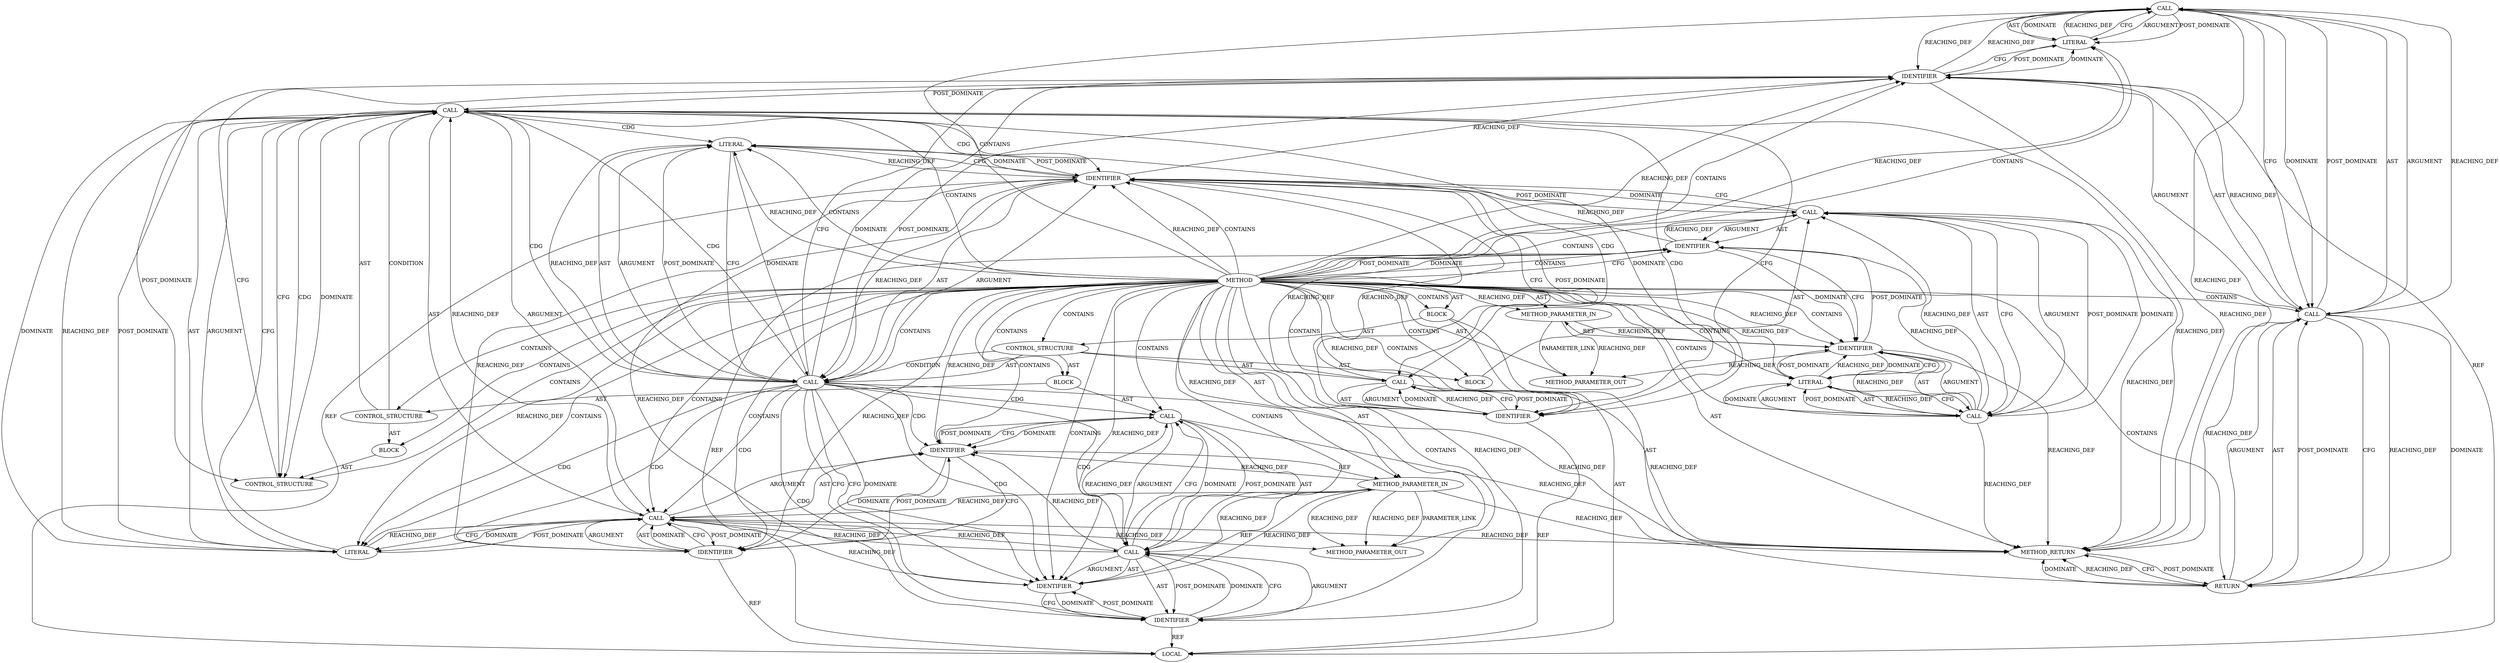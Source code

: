 digraph {
  612 [label=CALL ORDER=2 ARGUMENT_INDEX=2 CODE="-1" COLUMN_NUMBER=15 METHOD_FULL_NAME="<operator>.minus" LINE_NUMBER=291 TYPE_FULL_NAME="<empty>" DISPATCH_TYPE="STATIC_DISPATCH" SIGNATURE="" NAME="<operator>.minus"]
  587 [label=IDENTIFIER ORDER=1 ARGUMENT_INDEX=1 CODE="i" COLUMN_NUMBER=7 LINE_NUMBER=285 TYPE_FULL_NAME="int" NAME="i"]
  585 [label=BLOCK ORDER=1 ARGUMENT_INDEX=-1 CODE="<empty>" COLUMN_NUMBER=2 LINE_NUMBER=285 TYPE_FULL_NAME="void"]
  613 [label=LITERAL ORDER=1 ARGUMENT_INDEX=1 CODE="1" COLUMN_NUMBER=16 LINE_NUMBER=291 TYPE_FULL_NAME="int"]
  597 [label=CALL ORDER=1 ARGUMENT_INDEX=-1 CODE="++seq[i]" COLUMN_NUMBER=3 METHOD_FULL_NAME="<operator>.preIncrement" LINE_NUMBER=286 TYPE_FULL_NAME="<empty>" DISPATCH_TYPE="STATIC_DISPATCH" SIGNATURE="" NAME="<operator>.preIncrement"]
  581 [label=METHOD_PARAMETER_IN ORDER=2 CODE="int len" IS_VARIADIC=false COLUMN_NUMBER=61 LINE_NUMBER=281 TYPE_FULL_NAME="int" EVALUATION_STRATEGY="BY_VALUE" INDEX=2 NAME="len"]
  593 [label=LITERAL ORDER=2 ARGUMENT_INDEX=2 CODE="0" COLUMN_NUMBER=25 LINE_NUMBER=285 TYPE_FULL_NAME="int"]
  603 [label=CALL ORDER=1 ARGUMENT_INDEX=1 CODE="seq[i]" COLUMN_NUMBER=7 METHOD_FULL_NAME="<operator>.indirectIndexAccess" LINE_NUMBER=287 TYPE_FULL_NAME="<empty>" DISPATCH_TYPE="STATIC_DISPATCH" SIGNATURE="" NAME="<operator>.indirectIndexAccess"]
  583 [label=LOCAL ORDER=1 CODE="int i" COLUMN_NUMBER=6 LINE_NUMBER=283 TYPE_FULL_NAME="int" NAME="i"]
  584 [label=CONTROL_STRUCTURE CONTROL_STRUCTURE_TYPE="FOR" ORDER=2 PARSER_TYPE_NAME="CASTForStatement" ARGUMENT_INDEX=-1 CODE="for (i = len - 1;i >= 0;i--)" COLUMN_NUMBER=2 LINE_NUMBER=285]
  594 [label=CALL ORDER=3 ARGUMENT_INDEX=3 CODE="i--" COLUMN_NUMBER=28 METHOD_FULL_NAME="<operator>.postDecrement" LINE_NUMBER=285 TYPE_FULL_NAME="<empty>" DISPATCH_TYPE="STATIC_DISPATCH" SIGNATURE="" NAME="<operator>.postDecrement"]
  609 [label=RETURN ORDER=3 ARGUMENT_INDEX=-1 CODE="return (i == -1);" COLUMN_NUMBER=2 LINE_NUMBER=291]
  604 [label=IDENTIFIER ORDER=1 ARGUMENT_INDEX=1 CODE="seq" COLUMN_NUMBER=7 LINE_NUMBER=287 TYPE_FULL_NAME="unsigned char*" NAME="seq"]
  608 [label=CONTROL_STRUCTURE CONTROL_STRUCTURE_TYPE="BREAK" ORDER=1 PARSER_TYPE_NAME="CASTBreakStatement" ARGUMENT_INDEX=1 CODE="break;" COLUMN_NUMBER=4 LINE_NUMBER=288]
  607 [label=BLOCK ORDER=2 ARGUMENT_INDEX=-1 CODE="<empty>" COLUMN_NUMBER=4 LINE_NUMBER=288 TYPE_FULL_NAME="void"]
  600 [label=IDENTIFIER ORDER=2 ARGUMENT_INDEX=2 CODE="i" COLUMN_NUMBER=9 LINE_NUMBER=286 TYPE_FULL_NAME="int" NAME="i"]
  586 [label=CALL ORDER=1 ARGUMENT_INDEX=-1 CODE="i = len - 1" COLUMN_NUMBER=7 METHOD_FULL_NAME="<operator>.assignment" LINE_NUMBER=285 TYPE_FULL_NAME="<empty>" DISPATCH_TYPE="STATIC_DISPATCH" SIGNATURE="" NAME="<operator>.assignment"]
  590 [label=LITERAL ORDER=2 ARGUMENT_INDEX=2 CODE="1" COLUMN_NUMBER=17 LINE_NUMBER=285 TYPE_FULL_NAME="int"]
  595 [label=IDENTIFIER ORDER=1 ARGUMENT_INDEX=1 CODE="i" COLUMN_NUMBER=28 LINE_NUMBER=285 TYPE_FULL_NAME="int" NAME="i"]
  602 [label=CALL ORDER=1 ARGUMENT_INDEX=-1 CODE="seq[i] != 0" COLUMN_NUMBER=7 METHOD_FULL_NAME="<operator>.notEquals" LINE_NUMBER=287 TYPE_FULL_NAME="<empty>" DISPATCH_TYPE="STATIC_DISPATCH" SIGNATURE="" NAME="<operator>.notEquals"]
  605 [label=IDENTIFIER ORDER=2 ARGUMENT_INDEX=2 CODE="i" COLUMN_NUMBER=11 LINE_NUMBER=287 TYPE_FULL_NAME="int" NAME="i"]
  588 [label=CALL ORDER=2 ARGUMENT_INDEX=2 CODE="len - 1" COLUMN_NUMBER=11 METHOD_FULL_NAME="<operator>.subtraction" LINE_NUMBER=285 TYPE_FULL_NAME="<empty>" DISPATCH_TYPE="STATIC_DISPATCH" SIGNATURE="" NAME="<operator>.subtraction"]
  592 [label=IDENTIFIER ORDER=1 ARGUMENT_INDEX=1 CODE="i" COLUMN_NUMBER=20 LINE_NUMBER=285 TYPE_FULL_NAME="int" NAME="i"]
  591 [label=CALL ORDER=2 ARGUMENT_INDEX=2 CODE="i >= 0" COLUMN_NUMBER=20 METHOD_FULL_NAME="<operator>.greaterEqualsThan" LINE_NUMBER=285 TYPE_FULL_NAME="<empty>" DISPATCH_TYPE="STATIC_DISPATCH" SIGNATURE="" NAME="<operator>.greaterEqualsThan"]
  596 [label=BLOCK ORDER=4 ARGUMENT_INDEX=4 CODE="{
		++seq[i];
		if (seq[i] != 0)
			break;
	}" COLUMN_NUMBER=33 LINE_NUMBER=285 TYPE_FULL_NAME="void"]
  606 [label=LITERAL ORDER=2 ARGUMENT_INDEX=2 CODE="0" COLUMN_NUMBER=17 LINE_NUMBER=287 TYPE_FULL_NAME="int"]
  611 [label=IDENTIFIER ORDER=1 ARGUMENT_INDEX=1 CODE="i" COLUMN_NUMBER=10 LINE_NUMBER=291 TYPE_FULL_NAME="int" NAME="i"]
  21260 [label=METHOD_PARAMETER_OUT ORDER=1 CODE="unsigned char *seq" IS_VARIADIC=false COLUMN_NUMBER=41 LINE_NUMBER=281 TYPE_FULL_NAME="unsigned char*" EVALUATION_STRATEGY="BY_VALUE" INDEX=1 NAME="seq"]
  599 [label=IDENTIFIER ORDER=1 ARGUMENT_INDEX=1 CODE="seq" COLUMN_NUMBER=5 LINE_NUMBER=286 TYPE_FULL_NAME="unsigned char*" NAME="seq"]
  589 [label=IDENTIFIER ORDER=1 ARGUMENT_INDEX=1 CODE="len" COLUMN_NUMBER=11 LINE_NUMBER=285 TYPE_FULL_NAME="int" NAME="len"]
  614 [label=METHOD_RETURN ORDER=4 CODE="RET" COLUMN_NUMBER=1 LINE_NUMBER=281 TYPE_FULL_NAME="bool" EVALUATION_STRATEGY="BY_VALUE"]
  579 [label=METHOD COLUMN_NUMBER=1 LINE_NUMBER=281 COLUMN_NUMBER_END=1 IS_EXTERNAL=false SIGNATURE="bool tls_bigint_increment (unsigned char*,int)" NAME="tls_bigint_increment" AST_PARENT_TYPE="TYPE_DECL" AST_PARENT_FULL_NAME="tls.h:<global>" ORDER=76 CODE="static inline bool tls_bigint_increment(unsigned char *seq, int len)
{
	int i;

	for (i = len - 1; i >= 0; i--) {
		++seq[i];
		if (seq[i] != 0)
			break;
	}

	return (i == -1);
}" FULL_NAME="tls_bigint_increment" LINE_NUMBER_END=292 FILENAME="tls.h"]
  21261 [label=METHOD_PARAMETER_OUT ORDER=2 CODE="int len" IS_VARIADIC=false COLUMN_NUMBER=61 LINE_NUMBER=281 TYPE_FULL_NAME="int" EVALUATION_STRATEGY="BY_VALUE" INDEX=2 NAME="len"]
  582 [label=BLOCK ORDER=3 ARGUMENT_INDEX=-1 CODE="{
	int i;

	for (i = len - 1; i >= 0; i--) {
		++seq[i];
		if (seq[i] != 0)
			break;
	}

	return (i == -1);
}" COLUMN_NUMBER=1 LINE_NUMBER=282 TYPE_FULL_NAME="void"]
  598 [label=CALL ORDER=1 ARGUMENT_INDEX=1 CODE="seq[i]" COLUMN_NUMBER=5 METHOD_FULL_NAME="<operator>.indirectIndexAccess" LINE_NUMBER=286 TYPE_FULL_NAME="<empty>" DISPATCH_TYPE="STATIC_DISPATCH" SIGNATURE="" NAME="<operator>.indirectIndexAccess"]
  601 [label=CONTROL_STRUCTURE CONTROL_STRUCTURE_TYPE="IF" ORDER=2 PARSER_TYPE_NAME="CASTIfStatement" ARGUMENT_INDEX=-1 CODE="if (seq[i] != 0)" COLUMN_NUMBER=3 LINE_NUMBER=287]
  610 [label=CALL ORDER=1 ARGUMENT_INDEX=-1 CODE="i == -1" COLUMN_NUMBER=10 METHOD_FULL_NAME="<operator>.equals" LINE_NUMBER=291 TYPE_FULL_NAME="<empty>" DISPATCH_TYPE="STATIC_DISPATCH" SIGNATURE="" NAME="<operator>.equals"]
  580 [label=METHOD_PARAMETER_IN ORDER=1 CODE="unsigned char *seq" IS_VARIADIC=false COLUMN_NUMBER=41 LINE_NUMBER=281 TYPE_FULL_NAME="unsigned char*" EVALUATION_STRATEGY="BY_VALUE" INDEX=1 NAME="seq"]
  579 -> 590 [label=CONTAINS ]
  613 -> 612 [label=DOMINATE ]
  581 -> 589 [label=REACHING_DEF VARIABLE="len"]
  588 -> 590 [label=ARGUMENT ]
  579 -> 600 [label=CONTAINS ]
  609 -> 614 [label=DOMINATE ]
  588 -> 590 [label=POST_DOMINATE ]
  584 -> 594 [label=AST ]
  579 -> 585 [label=CONTAINS ]
  602 -> 593 [label=CDG ]
  579 -> 580 [label=AST ]
  604 -> 580 [label=REF ]
  612 -> 611 [label=REACHING_DEF VARIABLE="-1"]
  593 -> 592 [label=POST_DOMINATE ]
  590 -> 588 [label=REACHING_DEF VARIABLE="1"]
  605 -> 583 [label=REF ]
  593 -> 592 [label=REACHING_DEF VARIABLE="0"]
  612 -> 610 [label=REACHING_DEF VARIABLE="-1"]
  595 -> 594 [label=DOMINATE ]
  602 -> 595 [label=DOMINATE ]
  598 -> 600 [label=POST_DOMINATE ]
  579 -> 586 [label=CONTAINS ]
  585 -> 586 [label=AST ]
  579 -> 612 [label=CONTAINS ]
  612 -> 610 [label=CFG ]
  595 -> 594 [label=REACHING_DEF VARIABLE="i"]
  579 -> 610 [label=CONTAINS ]
  591 -> 599 [label=CFG ]
  591 -> 599 [label=CFG ]
  594 -> 595 [label=POST_DOMINATE ]
  590 -> 588 [label=CFG ]
  586 -> 614 [label=REACHING_DEF VARIABLE="i = len - 1"]
  598 -> 597 [label=CFG ]
  609 -> 610 [label=ARGUMENT ]
  595 -> 583 [label=REF ]
  609 -> 614 [label=REACHING_DEF VARIABLE="<RET>"]
  602 -> 606 [label=POST_DOMINATE ]
  579 -> 588 [label=CONTAINS ]
  606 -> 602 [label=CFG ]
  593 -> 591 [label=DOMINATE ]
  611 -> 613 [label=DOMINATE ]
  597 -> 604 [label=CFG ]
  589 -> 21261 [label=REACHING_DEF VARIABLE="len"]
  609 -> 610 [label=AST ]
  579 -> 587 [label=DOMINATE ]
  579 -> 607 [label=CONTAINS ]
  587 -> 579 [label=POST_DOMINATE ]
  611 -> 583 [label=REF ]
  599 -> 600 [label=DOMINATE ]
  611 -> 612 [label=REACHING_DEF VARIABLE="i"]
  602 -> 594 [label=CDG ]
  597 -> 614 [label=REACHING_DEF VARIABLE="++seq[i]"]
  598 -> 599 [label=ARGUMENT ]
  610 -> 612 [label=POST_DOMINATE ]
  612 -> 613 [label=ARGUMENT ]
  605 -> 604 [label=POST_DOMINATE ]
  579 -> 591 [label=CONTAINS ]
  595 -> 594 [label=CFG ]
  579 -> 596 [label=CONTAINS ]
  591 -> 614 [label=REACHING_DEF VARIABLE="i >= 0"]
  607 -> 608 [label=AST ]
  579 -> 598 [label=CONTAINS ]
  579 -> 589 [label=REACHING_DEF VARIABLE=""]
  581 -> 21261 [label=PARAMETER_LINK ]
  591 -> 611 [label=CFG ]
  600 -> 598 [label=DOMINATE ]
  610 -> 612 [label=AST ]
  589 -> 614 [label=REACHING_DEF VARIABLE="len"]
  601 -> 602 [label=CONDITION ]
  591 -> 593 [label=AST ]
  599 -> 600 [label=CFG ]
  579 -> 604 [label=CONTAINS ]
  603 -> 606 [label=CFG ]
  580 -> 598 [label=REACHING_DEF VARIABLE="seq"]
  587 -> 583 [label=REF ]
  593 -> 591 [label=CFG ]
  603 -> 598 [label=REACHING_DEF VARIABLE="seq[i]"]
  603 -> 21260 [label=REACHING_DEF VARIABLE="seq[i]"]
  602 -> 608 [label=CDG ]
  586 -> 588 [label=AST ]
  612 -> 614 [label=REACHING_DEF VARIABLE="-1"]
  592 -> 583 [label=REF ]
  579 -> 595 [label=REACHING_DEF VARIABLE=""]
  604 -> 605 [label=CFG ]
  610 -> 611 [label=ARGUMENT ]
  603 -> 614 [label=REACHING_DEF VARIABLE="seq[i]"]
  579 -> 594 [label=CONTAINS ]
  602 -> 592 [label=CDG ]
  592 -> 586 [label=POST_DOMINATE ]
  588 -> 590 [label=AST ]
  579 -> 599 [label=REACHING_DEF VARIABLE=""]
  609 -> 614 [label=CFG ]
  594 -> 595 [label=AST ]
  591 -> 611 [label=DOMINATE ]
  579 -> 582 [label=AST ]
  584 -> 591 [label=AST ]
  579 -> 21261 [label=AST ]
  594 -> 614 [label=REACHING_DEF VARIABLE="i--"]
  586 -> 587 [label=ARGUMENT ]
  588 -> 587 [label=REACHING_DEF VARIABLE="len - 1"]
  609 -> 610 [label=POST_DOMINATE ]
  612 -> 613 [label=POST_DOMINATE ]
  599 -> 580 [label=REF ]
  589 -> 588 [label=REACHING_DEF VARIABLE="len"]
  610 -> 609 [label=CFG ]
  588 -> 589 [label=AST ]
  586 -> 587 [label=AST ]
  603 -> 604 [label=ARGUMENT ]
  596 -> 597 [label=AST ]
  591 -> 605 [label=CDG ]
  610 -> 612 [label=ARGUMENT ]
  587 -> 589 [label=DOMINATE ]
  598 -> 599 [label=AST ]
  592 -> 594 [label=POST_DOMINATE ]
  591 -> 593 [label=ARGUMENT ]
  589 -> 581 [label=REF ]
  591 -> 600 [label=CDG ]
  588 -> 586 [label=DOMINATE ]
  603 -> 604 [label=AST ]
  611 -> 613 [label=CFG ]
  597 -> 604 [label=DOMINATE ]
  611 -> 591 [label=POST_DOMINATE ]
  603 -> 602 [label=REACHING_DEF VARIABLE="seq[i]"]
  589 -> 587 [label=POST_DOMINATE ]
  602 -> 591 [label=CDG ]
  584 -> 596 [label=AST ]
  603 -> 605 [label=POST_DOMINATE ]
  614 -> 609 [label=POST_DOMINATE ]
  598 -> 600 [label=ARGUMENT ]
  606 -> 603 [label=POST_DOMINATE ]
  579 -> 608 [label=CONTAINS ]
  602 -> 595 [label=CDG ]
  588 -> 589 [label=ARGUMENT ]
  582 -> 583 [label=AST ]
  579 -> 613 [label=REACHING_DEF VARIABLE=""]
  600 -> 583 [label=REF ]
  579 -> 593 [label=CONTAINS ]
  592 -> 595 [label=REACHING_DEF VARIABLE="i"]
  592 -> 600 [label=REACHING_DEF VARIABLE="i"]
  579 -> 602 [label=CONTAINS ]
  579 -> 587 [label=CONTAINS ]
  588 -> 614 [label=REACHING_DEF VARIABLE="len - 1"]
  602 -> 595 [label=CFG ]
  600 -> 598 [label=CFG ]
  613 -> 612 [label=REACHING_DEF VARIABLE="1"]
  611 -> 614 [label=REACHING_DEF VARIABLE="i"]
  579 -> 601 [label=CONTAINS ]
  587 -> 589 [label=CFG ]
  606 -> 602 [label=DOMINATE ]
  590 -> 589 [label=POST_DOMINATE ]
  579 -> 587 [label=CFG ]
  601 -> 607 [label=AST ]
  612 -> 613 [label=AST ]
  591 -> 602 [label=CDG ]
  579 -> 590 [label=REACHING_DEF VARIABLE=""]
  594 -> 592 [label=CFG ]
  580 -> 599 [label=REACHING_DEF VARIABLE="seq"]
  579 -> 597 [label=CONTAINS ]
  598 -> 597 [label=DOMINATE ]
  589 -> 590 [label=DOMINATE ]
  586 -> 592 [label=DOMINATE ]
  586 -> 588 [label=ARGUMENT ]
  598 -> 603 [label=REACHING_DEF VARIABLE="seq[i]"]
  602 -> 614 [label=REACHING_DEF VARIABLE="seq[i] != 0"]
  602 -> 608 [label=DOMINATE ]
  588 -> 586 [label=REACHING_DEF VARIABLE="len - 1"]
  613 -> 612 [label=CFG ]
  591 -> 593 [label=POST_DOMINATE ]
  603 -> 606 [label=DOMINATE ]
  584 -> 585 [label=AST ]
  579 -> 605 [label=CONTAINS ]
  605 -> 603 [label=DOMINATE ]
  587 -> 592 [label=REACHING_DEF VARIABLE="i"]
  591 -> 597 [label=CDG ]
  589 -> 590 [label=CFG ]
  611 -> 602 [label=POST_DOMINATE ]
  601 -> 602 [label=AST ]
  612 -> 610 [label=DOMINATE ]
  591 -> 592 [label=AST ]
  594 -> 595 [label=ARGUMENT ]
  579 -> 581 [label=AST ]
  611 -> 610 [label=REACHING_DEF VARIABLE="i"]
  613 -> 611 [label=POST_DOMINATE ]
  597 -> 598 [label=ARGUMENT ]
  586 -> 588 [label=POST_DOMINATE ]
  593 -> 591 [label=REACHING_DEF VARIABLE="0"]
  604 -> 605 [label=DOMINATE ]
  580 -> 21260 [label=REACHING_DEF VARIABLE="seq"]
  580 -> 21260 [label=REACHING_DEF VARIABLE="seq"]
  579 -> 604 [label=REACHING_DEF VARIABLE=""]
  597 -> 598 [label=POST_DOMINATE ]
  590 -> 588 [label=DOMINATE ]
  591 -> 592 [label=ARGUMENT ]
  604 -> 597 [label=POST_DOMINATE ]
  579 -> 611 [label=CONTAINS ]
  603 -> 599 [label=REACHING_DEF VARIABLE="seq[i]"]
  580 -> 603 [label=REACHING_DEF VARIABLE="seq"]
  608 -> 611 [label=CFG ]
  579 -> 611 [label=REACHING_DEF VARIABLE=""]
  579 -> 21260 [label=AST ]
  579 -> 582 [label=CONTAINS ]
  579 -> 603 [label=CONTAINS ]
  579 -> 581 [label=REACHING_DEF VARIABLE=""]
  598 -> 600 [label=AST ]
  592 -> 593 [label=CFG ]
  592 -> 611 [label=REACHING_DEF VARIABLE="i"]
  579 -> 589 [label=CONTAINS ]
  586 -> 592 [label=CFG ]
  591 -> 604 [label=CDG ]
  606 -> 602 [label=REACHING_DEF VARIABLE="0"]
  579 -> 605 [label=REACHING_DEF VARIABLE=""]
  598 -> 604 [label=REACHING_DEF VARIABLE="seq[i]"]
  579 -> 592 [label=REACHING_DEF VARIABLE=""]
  580 -> 614 [label=REACHING_DEF VARIABLE="seq"]
  611 -> 608 [label=POST_DOMINATE ]
  579 -> 595 [label=CONTAINS ]
  582 -> 584 [label=AST ]
  579 -> 614 [label=AST ]
  579 -> 606 [label=REACHING_DEF VARIABLE=""]
  600 -> 599 [label=POST_DOMINATE ]
  602 -> 608 [label=CFG ]
  591 -> 599 [label=DOMINATE ]
  579 -> 613 [label=CONTAINS ]
  579 -> 600 [label=REACHING_DEF VARIABLE=""]
  590 -> 589 [label=REACHING_DEF VARIABLE="1"]
  587 -> 586 [label=REACHING_DEF VARIABLE="i"]
  581 -> 21261 [label=REACHING_DEF VARIABLE="len"]
  610 -> 609 [label=REACHING_DEF VARIABLE="i == -1"]
  591 -> 598 [label=CDG ]
  603 -> 605 [label=ARGUMENT ]
  591 -> 606 [label=CDG ]
  580 -> 604 [label=REACHING_DEF VARIABLE="seq"]
  605 -> 603 [label=CFG ]
  606 -> 603 [label=REACHING_DEF VARIABLE="0"]
  579 -> 584 [label=CONTAINS ]
  602 -> 606 [label=AST ]
  596 -> 601 [label=AST ]
  582 -> 609 [label=AST ]
  579 -> 592 [label=CONTAINS ]
  592 -> 605 [label=REACHING_DEF VARIABLE="i"]
  588 -> 586 [label=CFG ]
  579 -> 599 [label=CONTAINS ]
  610 -> 611 [label=AST ]
  579 -> 593 [label=REACHING_DEF VARIABLE=""]
  579 -> 580 [label=REACHING_DEF VARIABLE=""]
  602 -> 603 [label=AST ]
  610 -> 614 [label=REACHING_DEF VARIABLE="i == -1"]
  595 -> 592 [label=REACHING_DEF VARIABLE="i"]
  598 -> 597 [label=REACHING_DEF VARIABLE="seq[i]"]
  592 -> 591 [label=REACHING_DEF VARIABLE="i"]
  579 -> 609 [label=CONTAINS ]
  610 -> 609 [label=DOMINATE ]
  584 -> 591 [label=CONDITION ]
  597 -> 598 [label=AST ]
  591 -> 603 [label=CDG ]
  602 -> 603 [label=ARGUMENT ]
  602 -> 606 [label=ARGUMENT ]
  580 -> 21260 [label=PARAMETER_LINK ]
  603 -> 605 [label=AST ]
  592 -> 593 [label=DOMINATE ]
  591 -> 599 [label=CDG ]
  579 -> 606 [label=CONTAINS ]
}

